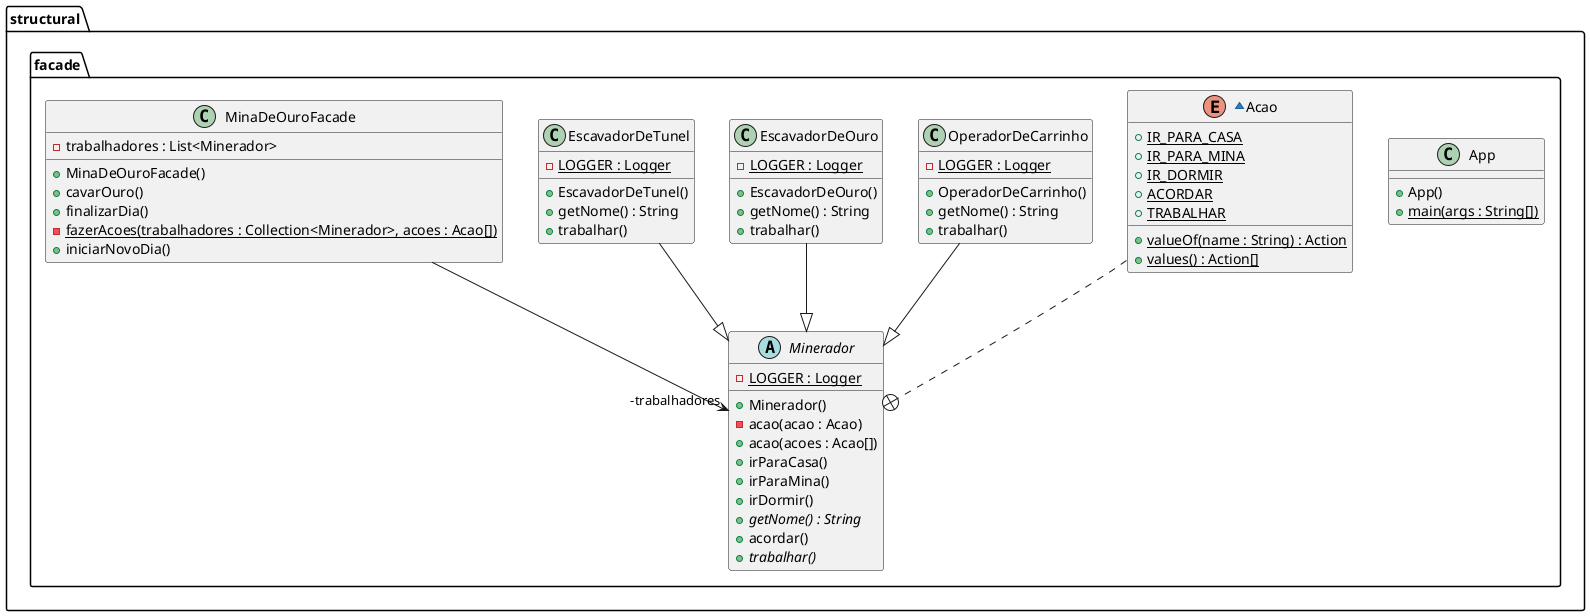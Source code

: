@startuml
package structural.facade {
  class App {
    + App()
    + main(args : String[]) {static}
  }
  ~enum Acao {
    + IR_PARA_CASA {static}
    + IR_PARA_MINA {static}
    + IR_DORMIR {static}
    + ACORDAR {static}
    + TRABALHAR {static}
    + valueOf(name : String) : Action {static}
    + values() : Action[] {static}
  }
  abstract class Minerador {
    - LOGGER : Logger {static}
    + Minerador()
    - acao(acao : Acao)
    + acao(acoes : Acao[])
    + irParaCasa()
    + irParaMina()
    + irDormir()
    + getNome() : String {abstract}
    + acordar()
    + trabalhar() {abstract}
  }
  class OperadorDeCarrinho {
    - LOGGER : Logger {static}
    + OperadorDeCarrinho()
    + getNome() : String
    + trabalhar()
  }
  class EscavadorDeOuro {
    - LOGGER : Logger {static}
    + EscavadorDeOuro()
    + getNome() : String
    + trabalhar()
  }
  class EscavadorDeTunel {
    - LOGGER : Logger {static}
    + EscavadorDeTunel()
    + getNome() : String
    + trabalhar()
  }
  class MinaDeOuroFacade {
    - trabalhadores : List<Minerador>
    + MinaDeOuroFacade()
    + cavarOuro()
    + finalizarDia()
    - fazerAcoes(trabalhadores : Collection<Minerador>, acoes : Acao[]) {static}
    + iniciarNovoDia()
  }
  
}
MinaDeOuroFacade -->  "-trabalhadores" Minerador
Acao ..+ Minerador
OperadorDeCarrinho --|> Minerador 
EscavadorDeOuro --|> Minerador 
EscavadorDeTunel --|> Minerador 
@enduml